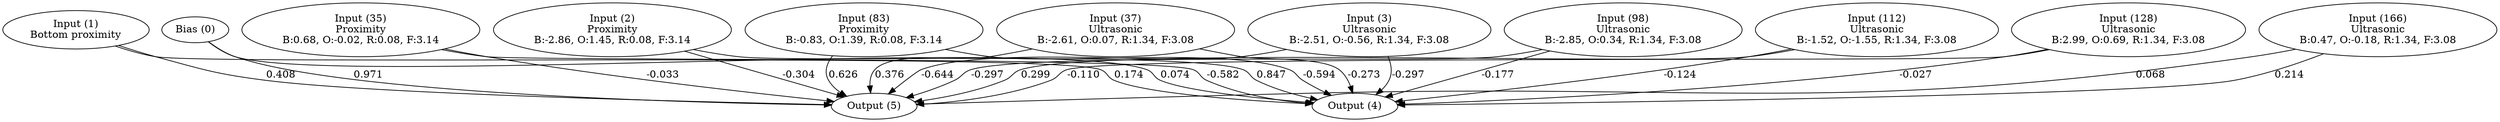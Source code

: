 digraph G {
  0 [ label="Bias (0)" ];
  1 [ label="Input (1)\nBottom proximity" ];
  2 [ label="Input (2)\nProximity\nB:-2.86, O:1.45, R:0.08, F:3.14" ];
  3 [ label="Input (3)\nUltrasonic\nB:-2.51, O:-0.56, R:1.34, F:3.08" ];
  35 [ label="Input (35)\nProximity\nB:0.68, O:-0.02, R:0.08, F:3.14" ];
  37 [ label="Input (37)\nUltrasonic\nB:-2.61, O:0.07, R:1.34, F:3.08" ];
  83 [ label="Input (83)\nProximity\nB:-0.83, O:1.39, R:0.08, F:3.14" ];
  98 [ label="Input (98)\nUltrasonic\nB:-2.85, O:0.34, R:1.34, F:3.08" ];
  112 [ label="Input (112)\nUltrasonic\nB:-1.52, O:-1.55, R:1.34, F:3.08" ];
  128 [ label="Input (128)\nUltrasonic\nB:2.99, O:0.69, R:1.34, F:3.08" ];
  166 [ label="Input (166)\nUltrasonic\nB:0.47, O:-0.18, R:1.34, F:3.08" ];
  4 [ label="Output (4)" ];
  5 [ label="Output (5)" ];
  { rank=same 0 1 2 3 35 37 83 98 112 128 166 }
  { rank=same 4 5 }
  0 -> 4 [ label="0.074" ];
  0 -> 5 [ label="0.971" ];
  1 -> 4 [ label="0.174" ];
  1 -> 5 [ label="0.408" ];
  2 -> 4 [ label="0.847" ];
  2 -> 5 [ label="-0.304" ];
  3 -> 4 [ label="-0.297" ];
  3 -> 5 [ label="-0.644" ];
  35 -> 4 [ label="-0.582" ];
  35 -> 5 [ label="-0.033" ];
  37 -> 4 [ label="-0.273" ];
  37 -> 5 [ label="0.376" ];
  83 -> 4 [ label="-0.594" ];
  83 -> 5 [ label="0.626" ];
  98 -> 4 [ label="-0.177" ];
  98 -> 5 [ label="-0.297" ];
  112 -> 4 [ label="-0.124" ];
  112 -> 5 [ label="0.299" ];
  128 -> 4 [ label="-0.027" ];
  128 -> 5 [ label="-0.110" ];
  166 -> 4 [ label="0.214" ];
  166 -> 5 [ label="0.068" ];
}
